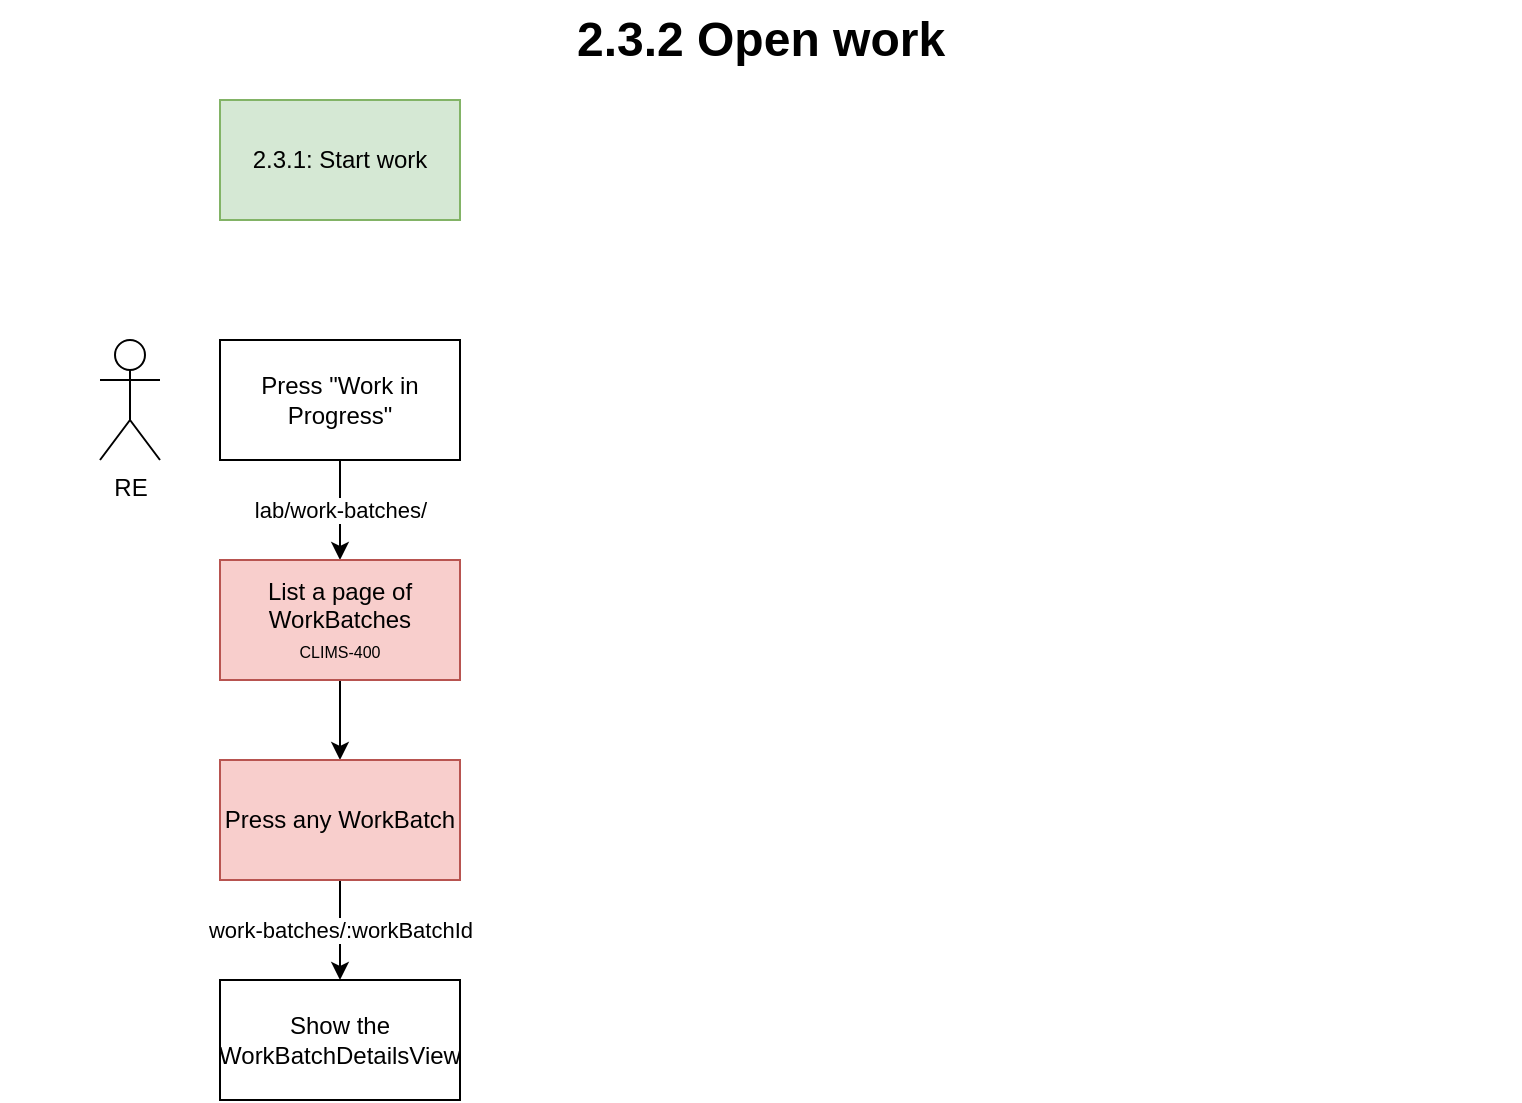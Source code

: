 <mxfile version="13.6.2" type="device"><diagram id="HrebFzVFOVtm9zXD0yA4" name="Page-1"><mxGraphModel dx="1355" dy="945" grid="1" gridSize="10" guides="1" tooltips="1" connect="1" arrows="1" fold="1" page="1" pageScale="1" pageWidth="850" pageHeight="1100" math="0" shadow="0"><root><mxCell id="0"/><mxCell id="1" parent="0"/><mxCell id="6HdznoA_RoRZzyCG4hZL-1" value="2.3.1: Start work" style="rounded=0;whiteSpace=wrap;html=1;fillColor=#d5e8d4;strokeColor=#82b366;" vertex="1" parent="1"><mxGeometry x="110" y="70" width="120" height="60" as="geometry"/></mxCell><mxCell id="6HdznoA_RoRZzyCG4hZL-2" value="lab/work-batches/" style="edgeStyle=orthogonalEdgeStyle;rounded=0;orthogonalLoop=1;jettySize=auto;html=1;startArrow=none;startFill=0;endArrow=classic;endFill=1;" edge="1" parent="1" source="6HdznoA_RoRZzyCG4hZL-3" target="6HdznoA_RoRZzyCG4hZL-6"><mxGeometry relative="1" as="geometry"><Array as="points"><mxPoint x="170" y="260"/><mxPoint x="170" y="260"/></Array></mxGeometry></mxCell><mxCell id="6HdznoA_RoRZzyCG4hZL-3" value="Press &quot;Work in Progress&quot;" style="rounded=0;whiteSpace=wrap;html=1;" vertex="1" parent="1"><mxGeometry x="110" y="190" width="120" height="60" as="geometry"/></mxCell><mxCell id="6HdznoA_RoRZzyCG4hZL-4" value="RE" style="shape=umlActor;verticalLabelPosition=bottom;verticalAlign=top;html=1;outlineConnect=0;" vertex="1" parent="1"><mxGeometry x="50" y="190" width="30" height="60" as="geometry"/></mxCell><mxCell id="6HdznoA_RoRZzyCG4hZL-5" value="" style="edgeStyle=orthogonalEdgeStyle;rounded=0;orthogonalLoop=1;jettySize=auto;html=1;startArrow=none;startFill=0;endArrow=classic;endFill=1;" edge="1" parent="1" source="6HdznoA_RoRZzyCG4hZL-6" target="6HdznoA_RoRZzyCG4hZL-8"><mxGeometry relative="1" as="geometry"/></mxCell><mxCell id="6HdznoA_RoRZzyCG4hZL-6" value="List a page of WorkBatches&lt;br&gt;&lt;font style=&quot;font-size: 8px&quot;&gt;CLIMS-400&lt;/font&gt;" style="whiteSpace=wrap;html=1;rounded=0;fillColor=#f8cecc;strokeColor=#b85450;" vertex="1" parent="1"><mxGeometry x="110" y="300" width="120" height="60" as="geometry"/></mxCell><mxCell id="6HdznoA_RoRZzyCG4hZL-7" value="work-batches/:workBatchId" style="edgeStyle=orthogonalEdgeStyle;rounded=0;orthogonalLoop=1;jettySize=auto;html=1;startArrow=none;startFill=0;endArrow=classic;endFill=1;" edge="1" parent="1" source="6HdznoA_RoRZzyCG4hZL-8" target="6HdznoA_RoRZzyCG4hZL-10"><mxGeometry relative="1" as="geometry"/></mxCell><mxCell id="6HdznoA_RoRZzyCG4hZL-8" value="Press any WorkBatch" style="whiteSpace=wrap;html=1;rounded=0;fillColor=#f8cecc;strokeColor=#b85450;" vertex="1" parent="1"><mxGeometry x="110" y="400" width="120" height="60" as="geometry"/></mxCell><mxCell id="6HdznoA_RoRZzyCG4hZL-9" value="2.3.2 Open work" style="text;strokeColor=none;fillColor=none;html=1;fontSize=24;fontStyle=1;verticalAlign=middle;align=center;" vertex="1" parent="1"><mxGeometry y="20" width="760" height="40" as="geometry"/></mxCell><mxCell id="6HdznoA_RoRZzyCG4hZL-10" value="Show the WorkBatchDetailsView" style="whiteSpace=wrap;html=1;rounded=0;" vertex="1" parent="1"><mxGeometry x="110" y="510" width="120" height="60" as="geometry"/></mxCell></root></mxGraphModel></diagram></mxfile>